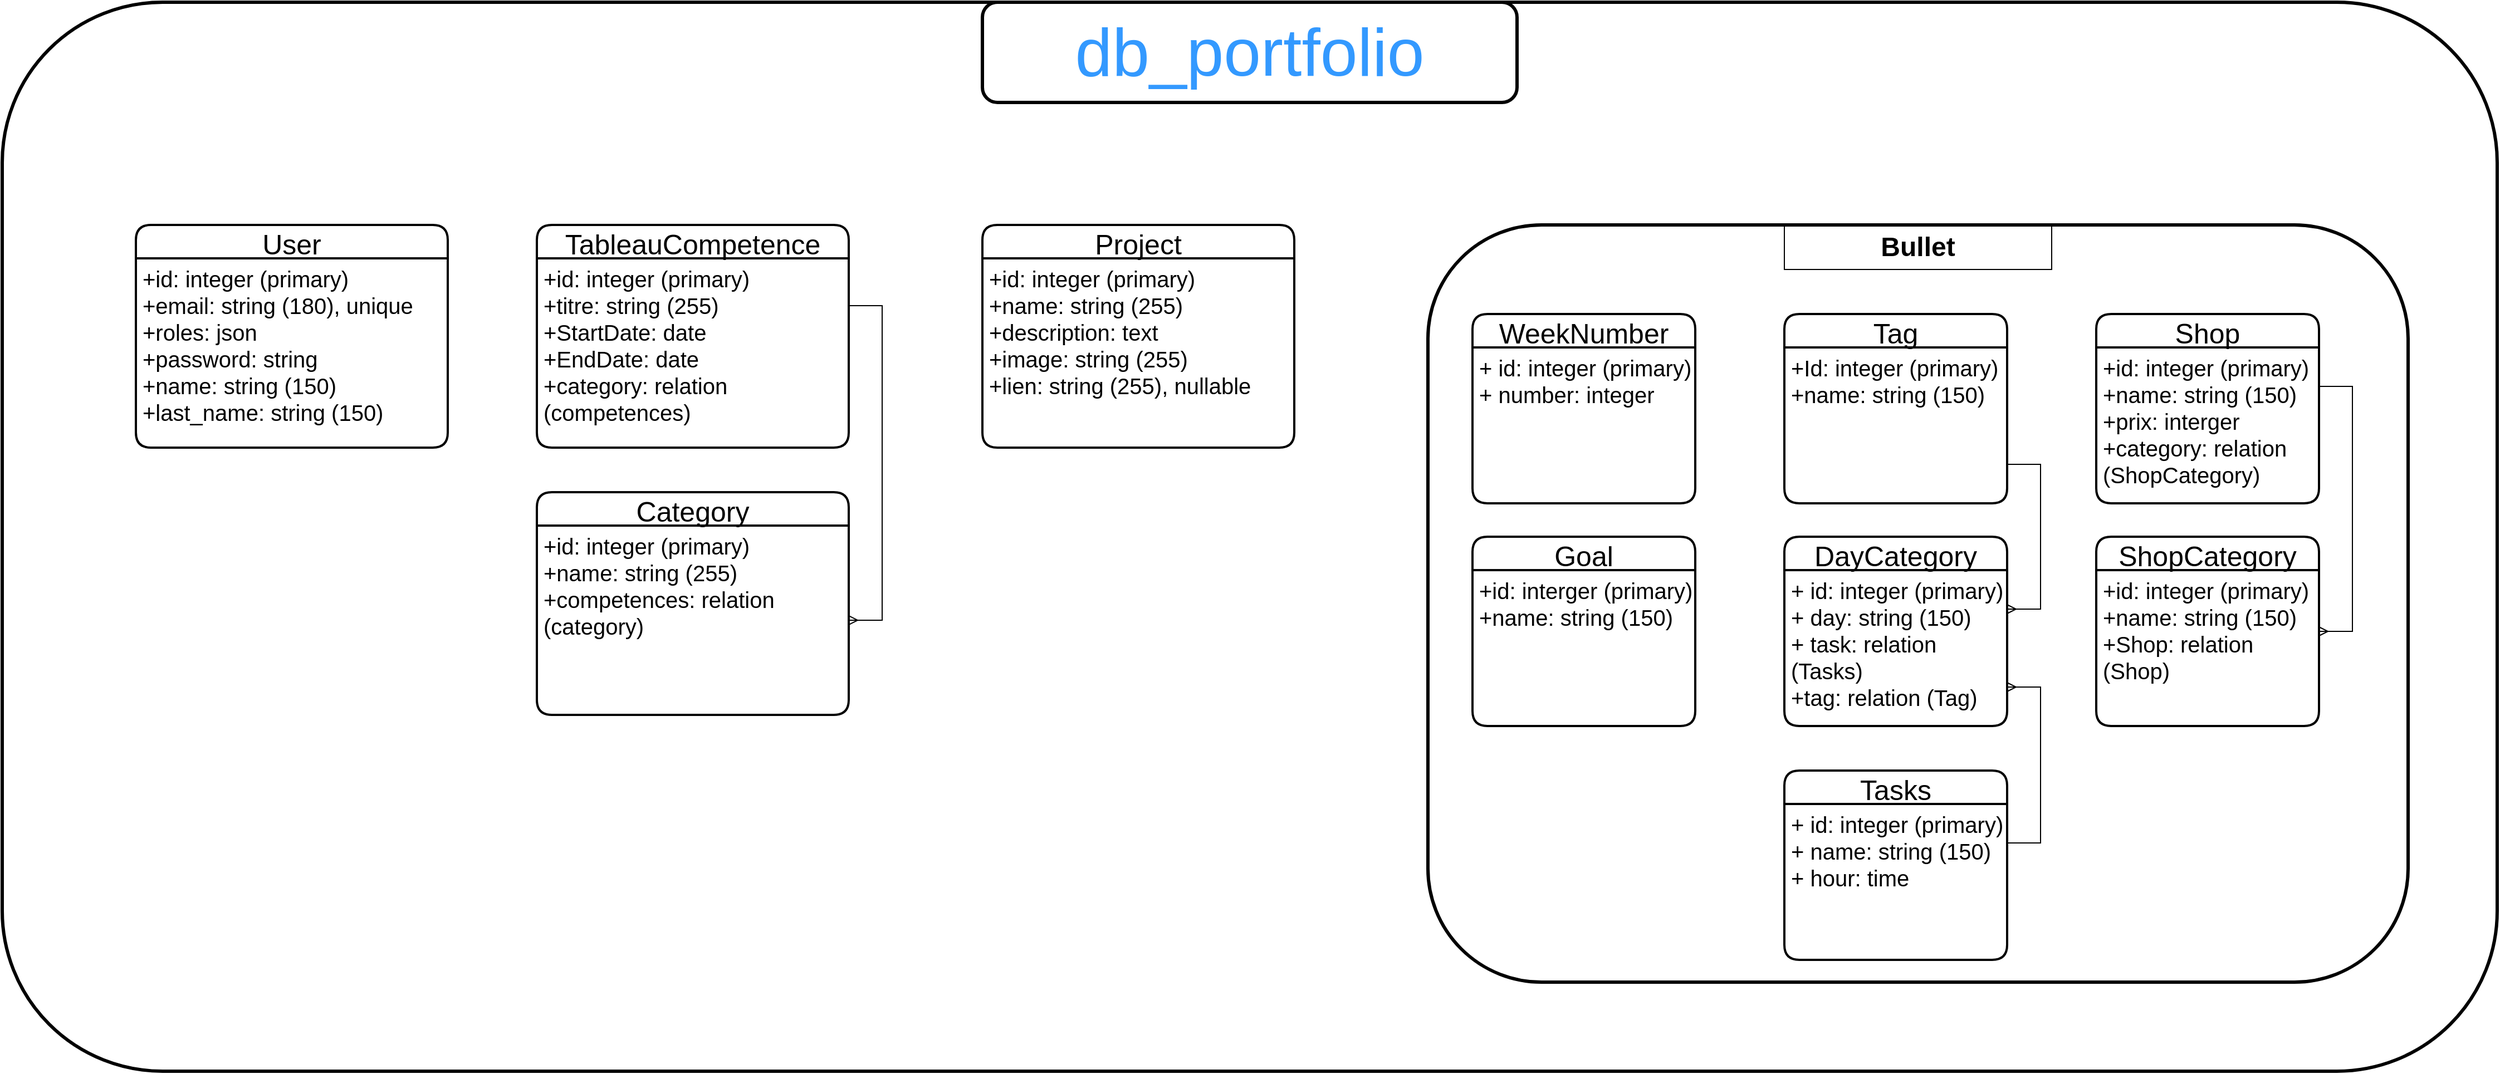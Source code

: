 <mxfile version="17.4.6" type="github">
  <diagram id="NpPy4WyL9REn1ckdncuI" name="Page-1">
    <mxGraphModel dx="2607" dy="1453" grid="1" gridSize="10" guides="1" tooltips="1" connect="1" arrows="1" fold="1" page="1" pageScale="1" pageWidth="1169" pageHeight="827" math="0" shadow="0">
      <root>
        <mxCell id="0" />
        <mxCell id="1" parent="0" />
        <mxCell id="UebogpzNbyLLe4sl_Y7g-1" value="" style="rounded=1;whiteSpace=wrap;html=1;fillColor=none;strokeWidth=3;" vertex="1" parent="1">
          <mxGeometry x="40" y="40" width="2240" height="960" as="geometry" />
        </mxCell>
        <mxCell id="UebogpzNbyLLe4sl_Y7g-2" value="&lt;font style=&quot;font-size: 60px&quot; color=&quot;#3399ff&quot;&gt;db_portfolio&lt;/font&gt;" style="rounded=1;whiteSpace=wrap;html=1;strokeWidth=3;fillColor=none;" vertex="1" parent="1">
          <mxGeometry x="920" y="40" width="480" height="90" as="geometry" />
        </mxCell>
        <mxCell id="UebogpzNbyLLe4sl_Y7g-48" value="WeekNumber" style="swimlane;childLayout=stackLayout;horizontal=1;startSize=30;horizontalStack=0;rounded=1;fontSize=25;fontStyle=0;strokeWidth=2;resizeParent=0;resizeLast=1;shadow=0;dashed=0;align=center;" vertex="1" parent="1">
          <mxGeometry x="1360" y="320" width="200" height="170" as="geometry" />
        </mxCell>
        <mxCell id="UebogpzNbyLLe4sl_Y7g-66" value="+ id: integer (primary)&#xa;+ number: integer" style="align=left;strokeColor=none;fillColor=none;spacingLeft=4;fontSize=20;verticalAlign=top;resizable=0;rotatable=0;part=1;" vertex="1" parent="UebogpzNbyLLe4sl_Y7g-48">
          <mxGeometry y="30" width="200" height="140" as="geometry" />
        </mxCell>
        <mxCell id="UebogpzNbyLLe4sl_Y7g-51" value="Tasks" style="swimlane;childLayout=stackLayout;horizontal=1;startSize=30;horizontalStack=0;rounded=1;fontSize=25;fontStyle=0;strokeWidth=2;resizeParent=0;resizeLast=1;shadow=0;dashed=0;align=center;fillColor=none;" vertex="1" parent="1">
          <mxGeometry x="1640" y="730" width="200" height="170" as="geometry" />
        </mxCell>
        <mxCell id="UebogpzNbyLLe4sl_Y7g-52" value="+ id: integer (primary)&#xa;+ name: string (150)&#xa;+ hour: time" style="align=left;strokeColor=none;fillColor=none;spacingLeft=4;fontSize=20;verticalAlign=top;resizable=0;rotatable=0;part=1;" vertex="1" parent="UebogpzNbyLLe4sl_Y7g-51">
          <mxGeometry y="30" width="200" height="140" as="geometry" />
        </mxCell>
        <mxCell id="UebogpzNbyLLe4sl_Y7g-53" value="Tag" style="swimlane;childLayout=stackLayout;horizontal=1;startSize=30;horizontalStack=0;rounded=1;fontSize=25;fontStyle=0;strokeWidth=2;resizeParent=0;resizeLast=1;shadow=0;dashed=0;align=center;fillColor=none;" vertex="1" parent="1">
          <mxGeometry x="1640" y="320" width="200" height="170" as="geometry" />
        </mxCell>
        <mxCell id="UebogpzNbyLLe4sl_Y7g-54" value="+Id: integer (primary)&#xa;+name: string (150)" style="align=left;strokeColor=none;fillColor=none;spacingLeft=4;fontSize=20;verticalAlign=top;resizable=0;rotatable=0;part=1;" vertex="1" parent="UebogpzNbyLLe4sl_Y7g-53">
          <mxGeometry y="30" width="200" height="140" as="geometry" />
        </mxCell>
        <mxCell id="UebogpzNbyLLe4sl_Y7g-55" value="Goal" style="swimlane;childLayout=stackLayout;horizontal=1;startSize=30;horizontalStack=0;rounded=1;fontSize=25;fontStyle=0;strokeWidth=2;resizeParent=0;resizeLast=1;shadow=0;dashed=0;align=center;fillColor=none;" vertex="1" parent="1">
          <mxGeometry x="1360" y="520" width="200" height="170" as="geometry" />
        </mxCell>
        <mxCell id="UebogpzNbyLLe4sl_Y7g-56" value="+id: interger (primary)&#xa;+name: string (150)" style="align=left;strokeColor=none;fillColor=none;spacingLeft=4;fontSize=20;verticalAlign=top;resizable=0;rotatable=0;part=1;" vertex="1" parent="UebogpzNbyLLe4sl_Y7g-55">
          <mxGeometry y="30" width="200" height="140" as="geometry" />
        </mxCell>
        <mxCell id="UebogpzNbyLLe4sl_Y7g-57" value="Shop" style="swimlane;childLayout=stackLayout;horizontal=1;startSize=30;horizontalStack=0;rounded=1;fontSize=25;fontStyle=0;strokeWidth=2;resizeParent=0;resizeLast=1;shadow=0;dashed=0;align=center;fillColor=none;" vertex="1" parent="1">
          <mxGeometry x="1920" y="320" width="200" height="170" as="geometry" />
        </mxCell>
        <mxCell id="UebogpzNbyLLe4sl_Y7g-58" value="+id: integer (primary)&#xa;+name: string (150)&#xa;+prix: interger&#xa;+category: relation&#xa;(ShopCategory)&#xa;" style="align=left;strokeColor=none;fillColor=none;spacingLeft=4;fontSize=20;verticalAlign=top;resizable=0;rotatable=0;part=1;" vertex="1" parent="UebogpzNbyLLe4sl_Y7g-57">
          <mxGeometry y="30" width="200" height="140" as="geometry" />
        </mxCell>
        <mxCell id="UebogpzNbyLLe4sl_Y7g-59" value="ShopCategory" style="swimlane;childLayout=stackLayout;horizontal=1;startSize=30;horizontalStack=0;rounded=1;fontSize=25;fontStyle=0;strokeWidth=2;resizeParent=0;resizeLast=1;shadow=0;dashed=0;align=center;fillColor=none;" vertex="1" parent="1">
          <mxGeometry x="1920" y="520" width="200" height="170" as="geometry" />
        </mxCell>
        <mxCell id="UebogpzNbyLLe4sl_Y7g-60" value="+id: integer (primary)&#xa;+name: string (150)&#xa;+Shop: relation&#xa;(Shop)" style="align=left;strokeColor=none;fillColor=none;spacingLeft=4;fontSize=20;verticalAlign=top;resizable=0;rotatable=0;part=1;" vertex="1" parent="UebogpzNbyLLe4sl_Y7g-59">
          <mxGeometry y="30" width="200" height="140" as="geometry" />
        </mxCell>
        <mxCell id="UebogpzNbyLLe4sl_Y7g-61" value="&lt;font size=&quot;1&quot;&gt;&lt;b style=&quot;font-size: 24px&quot;&gt;Bullet&lt;/b&gt;&lt;/font&gt;" style="whiteSpace=wrap;html=1;align=center;fillColor=none;" vertex="1" parent="1">
          <mxGeometry x="1640" y="240" width="240" height="40" as="geometry" />
        </mxCell>
        <mxCell id="UebogpzNbyLLe4sl_Y7g-62" value="" style="edgeStyle=entityRelationEdgeStyle;fontSize=12;html=1;endArrow=ERmany;rounded=0;exitX=1;exitY=0.25;exitDx=0;exitDy=0;" edge="1" parent="1" source="UebogpzNbyLLe4sl_Y7g-58" target="UebogpzNbyLLe4sl_Y7g-59">
          <mxGeometry width="100" height="100" relative="1" as="geometry">
            <mxPoint x="2050" y="-420" as="sourcePoint" />
            <mxPoint x="2140" y="-530" as="targetPoint" />
          </mxGeometry>
        </mxCell>
        <mxCell id="UebogpzNbyLLe4sl_Y7g-67" value="" style="rounded=1;whiteSpace=wrap;html=1;fontFamily=Helvetica;fontSize=25;fontColor=#3399FF;strokeWidth=3;fillColor=none;" vertex="1" parent="1">
          <mxGeometry x="1320" y="240" width="880" height="680" as="geometry" />
        </mxCell>
        <mxCell id="UebogpzNbyLLe4sl_Y7g-69" value="User" style="swimlane;childLayout=stackLayout;horizontal=1;startSize=30;horizontalStack=0;rounded=1;fontSize=25;fontStyle=0;strokeWidth=2;resizeParent=0;resizeLast=1;shadow=0;dashed=0;align=center;fontFamily=Helvetica;fontColor=#000000;fillColor=none;" vertex="1" parent="1">
          <mxGeometry x="160" y="240" width="280" height="200" as="geometry" />
        </mxCell>
        <mxCell id="UebogpzNbyLLe4sl_Y7g-70" value="+id: integer (primary)&#xa;+email: string (180), unique&#xa;+roles: json&#xa;+password: string&#xa;+name: string (150)&#xa;+last_name: string (150)" style="align=left;strokeColor=none;fillColor=none;spacingLeft=4;fontSize=20;verticalAlign=top;resizable=0;rotatable=0;part=1;fontFamily=Helvetica;fontColor=#000000;" vertex="1" parent="UebogpzNbyLLe4sl_Y7g-69">
          <mxGeometry y="30" width="280" height="170" as="geometry" />
        </mxCell>
        <mxCell id="UebogpzNbyLLe4sl_Y7g-72" value="TableauCompetence" style="swimlane;childLayout=stackLayout;horizontal=1;startSize=30;horizontalStack=0;rounded=1;fontSize=25;fontStyle=0;strokeWidth=2;resizeParent=0;resizeLast=1;shadow=0;dashed=0;align=center;fontFamily=Helvetica;fontColor=#000000;fillColor=none;" vertex="1" parent="1">
          <mxGeometry x="520" y="240" width="280" height="200" as="geometry" />
        </mxCell>
        <mxCell id="UebogpzNbyLLe4sl_Y7g-73" value="+id: integer (primary)&#xa;+titre: string (255)&#xa;+StartDate: date&#xa;+EndDate: date&#xa;+category: relation&#xa;(competences)" style="align=left;strokeColor=none;fillColor=none;spacingLeft=4;fontSize=20;verticalAlign=top;resizable=0;rotatable=0;part=1;fontFamily=Helvetica;fontColor=#000000;" vertex="1" parent="UebogpzNbyLLe4sl_Y7g-72">
          <mxGeometry y="30" width="280" height="170" as="geometry" />
        </mxCell>
        <mxCell id="UebogpzNbyLLe4sl_Y7g-75" value="Category" style="swimlane;childLayout=stackLayout;horizontal=1;startSize=30;horizontalStack=0;rounded=1;fontSize=25;fontStyle=0;strokeWidth=2;resizeParent=0;resizeLast=1;shadow=0;dashed=0;align=center;fontFamily=Helvetica;fontColor=#000000;fillColor=none;" vertex="1" parent="1">
          <mxGeometry x="520" y="480" width="280" height="200" as="geometry" />
        </mxCell>
        <mxCell id="UebogpzNbyLLe4sl_Y7g-76" value="+id: integer (primary)&#xa;+name: string (255)&#xa;+competences: relation&#xa;(category)" style="align=left;strokeColor=none;fillColor=none;spacingLeft=4;fontSize=20;verticalAlign=top;resizable=0;rotatable=0;part=1;fontFamily=Helvetica;fontColor=#000000;" vertex="1" parent="UebogpzNbyLLe4sl_Y7g-75">
          <mxGeometry y="30" width="280" height="170" as="geometry" />
        </mxCell>
        <mxCell id="UebogpzNbyLLe4sl_Y7g-78" value="" style="edgeStyle=entityRelationEdgeStyle;fontSize=12;html=1;endArrow=ERmany;rounded=0;fontFamily=Helvetica;fontColor=#000000;entryX=1;entryY=0.5;entryDx=0;entryDy=0;exitX=1;exitY=0.25;exitDx=0;exitDy=0;" edge="1" parent="1" source="UebogpzNbyLLe4sl_Y7g-73" target="UebogpzNbyLLe4sl_Y7g-76">
          <mxGeometry width="100" height="100" relative="1" as="geometry">
            <mxPoint x="820" y="570" as="sourcePoint" />
            <mxPoint x="920" y="470" as="targetPoint" />
          </mxGeometry>
        </mxCell>
        <mxCell id="UebogpzNbyLLe4sl_Y7g-79" value="Project" style="swimlane;childLayout=stackLayout;horizontal=1;startSize=30;horizontalStack=0;rounded=1;fontSize=25;fontStyle=0;strokeWidth=2;resizeParent=0;resizeLast=1;shadow=0;dashed=0;align=center;fontFamily=Helvetica;fontColor=#000000;fillColor=none;" vertex="1" parent="1">
          <mxGeometry x="920" y="240" width="280" height="200" as="geometry" />
        </mxCell>
        <mxCell id="UebogpzNbyLLe4sl_Y7g-80" value="+id: integer (primary)&#xa;+name: string (255)&#xa;+description: text&#xa;+image: string (255)&#xa;+lien: string (255), nullable" style="align=left;strokeColor=none;fillColor=none;spacingLeft=4;fontSize=20;verticalAlign=top;resizable=0;rotatable=0;part=1;fontFamily=Helvetica;fontColor=#000000;" vertex="1" parent="UebogpzNbyLLe4sl_Y7g-79">
          <mxGeometry y="30" width="280" height="170" as="geometry" />
        </mxCell>
        <mxCell id="UebogpzNbyLLe4sl_Y7g-85" value="DayCategory" style="swimlane;childLayout=stackLayout;horizontal=1;startSize=30;horizontalStack=0;rounded=1;fontSize=25;fontStyle=0;strokeWidth=2;resizeParent=0;resizeLast=1;shadow=0;dashed=0;align=center;fillColor=none;" vertex="1" parent="1">
          <mxGeometry x="1640" y="520" width="200" height="170" as="geometry" />
        </mxCell>
        <mxCell id="UebogpzNbyLLe4sl_Y7g-86" value="+ id: integer (primary)&#xa;+ day: string (150)&#xa;+ task: relation&#xa;(Tasks)&#xa;+tag: relation (Tag)" style="align=left;strokeColor=none;fillColor=none;spacingLeft=4;fontSize=20;verticalAlign=top;resizable=0;rotatable=0;part=1;" vertex="1" parent="UebogpzNbyLLe4sl_Y7g-85">
          <mxGeometry y="30" width="200" height="140" as="geometry" />
        </mxCell>
        <mxCell id="UebogpzNbyLLe4sl_Y7g-87" value="" style="edgeStyle=entityRelationEdgeStyle;fontSize=12;html=1;endArrow=ERmany;rounded=0;fontFamily=Helvetica;fontColor=#000000;entryX=1;entryY=0.75;entryDx=0;entryDy=0;exitX=1;exitY=0.25;exitDx=0;exitDy=0;" edge="1" parent="1" source="UebogpzNbyLLe4sl_Y7g-52" target="UebogpzNbyLLe4sl_Y7g-86">
          <mxGeometry width="100" height="100" relative="1" as="geometry">
            <mxPoint x="1640" y="-140" as="sourcePoint" />
            <mxPoint x="1740" y="-240" as="targetPoint" />
          </mxGeometry>
        </mxCell>
        <mxCell id="UebogpzNbyLLe4sl_Y7g-88" value="" style="edgeStyle=entityRelationEdgeStyle;fontSize=12;html=1;endArrow=ERmany;rounded=0;fontFamily=Helvetica;fontColor=#000000;entryX=1;entryY=0.25;entryDx=0;entryDy=0;exitX=1;exitY=0.75;exitDx=0;exitDy=0;" edge="1" parent="1" source="UebogpzNbyLLe4sl_Y7g-54" target="UebogpzNbyLLe4sl_Y7g-86">
          <mxGeometry width="100" height="100" relative="1" as="geometry">
            <mxPoint x="1640" y="-140" as="sourcePoint" />
            <mxPoint x="1740" y="-240" as="targetPoint" />
          </mxGeometry>
        </mxCell>
      </root>
    </mxGraphModel>
  </diagram>
</mxfile>
